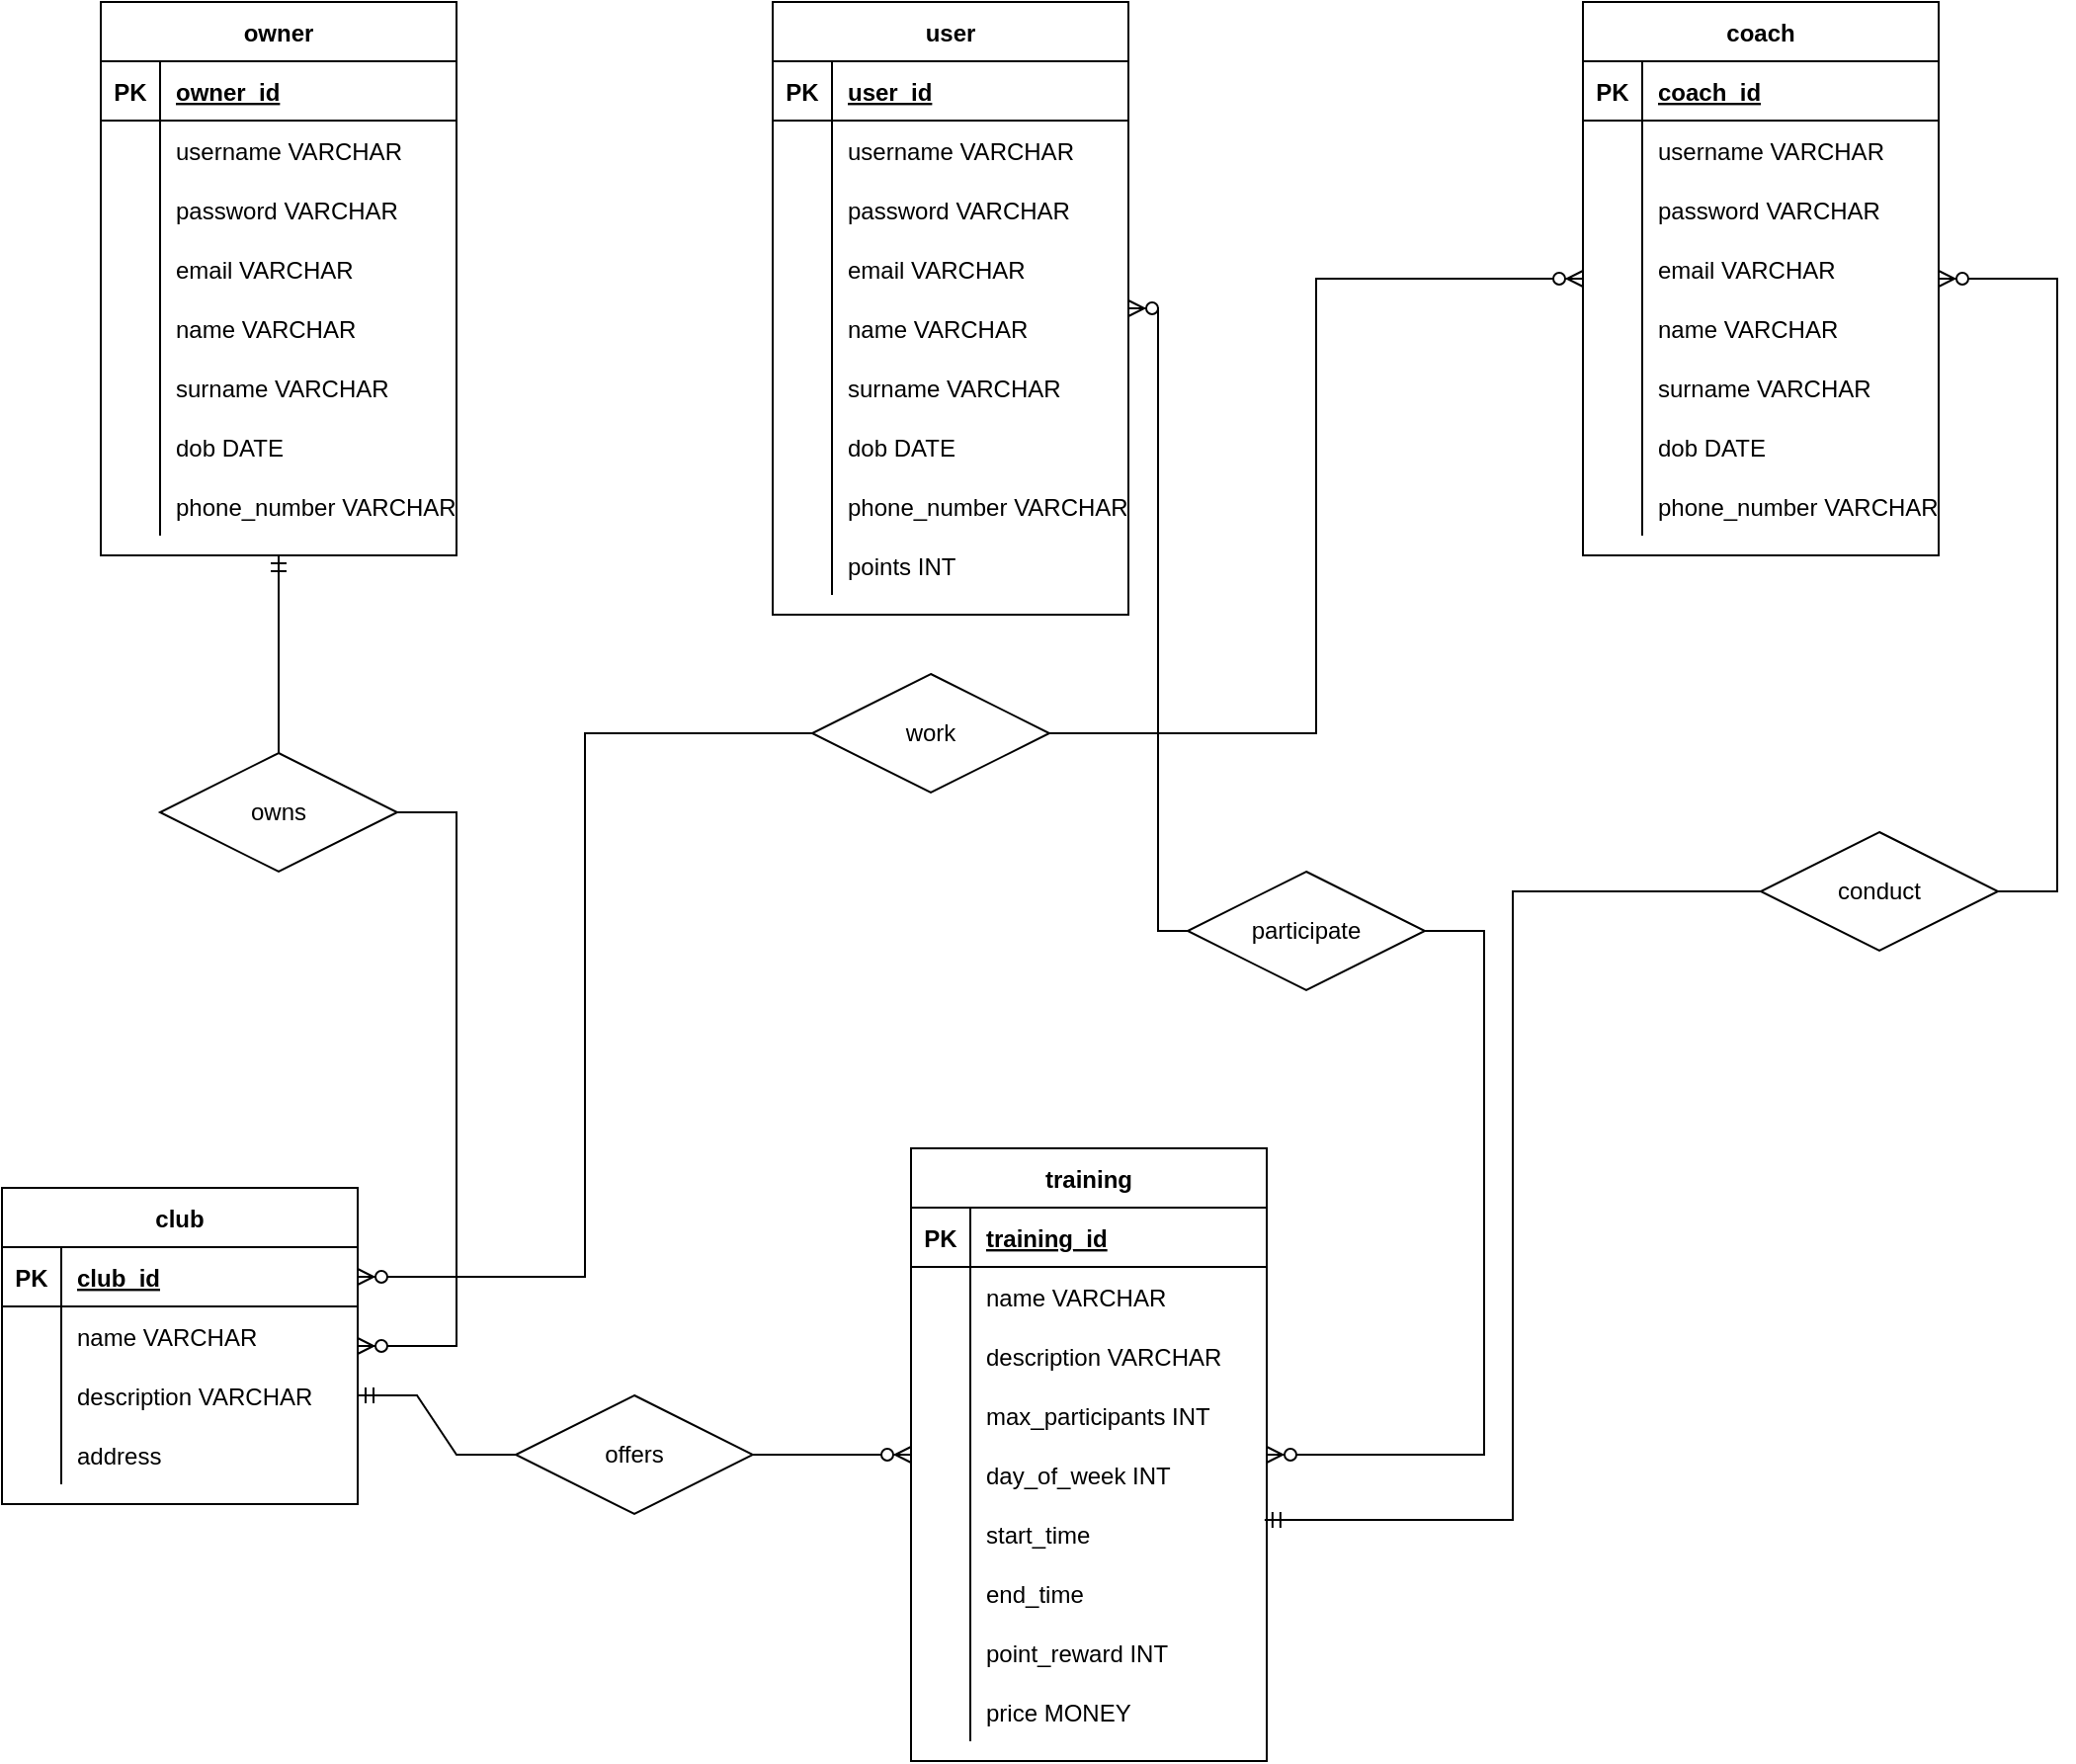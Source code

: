 <mxfile version="15.5.5" type="device"><diagram id="XT_aoFyFNikV9Ym1wOa2" name="Page-1"><mxGraphModel dx="1360" dy="838" grid="1" gridSize="10" guides="1" tooltips="1" connect="1" arrows="1" fold="1" page="1" pageScale="1" pageWidth="850" pageHeight="1100" math="0" shadow="0"><root><mxCell id="0"/><mxCell id="1" parent="0"/><mxCell id="gc47F3q2w0iBrXk4MDJG-104" value="owner" style="shape=table;startSize=30;container=1;collapsible=1;childLayout=tableLayout;fixedRows=1;rowLines=0;fontStyle=1;align=center;resizeLast=1;" vertex="1" parent="1"><mxGeometry x="190" y="100" width="180" height="280" as="geometry"/></mxCell><mxCell id="gc47F3q2w0iBrXk4MDJG-105" value="" style="shape=partialRectangle;collapsible=0;dropTarget=0;pointerEvents=0;fillColor=none;top=0;left=0;bottom=1;right=0;points=[[0,0.5],[1,0.5]];portConstraint=eastwest;" vertex="1" parent="gc47F3q2w0iBrXk4MDJG-104"><mxGeometry y="30" width="180" height="30" as="geometry"/></mxCell><mxCell id="gc47F3q2w0iBrXk4MDJG-106" value="PK" style="shape=partialRectangle;connectable=0;fillColor=none;top=0;left=0;bottom=0;right=0;fontStyle=1;overflow=hidden;" vertex="1" parent="gc47F3q2w0iBrXk4MDJG-105"><mxGeometry width="30" height="30" as="geometry"><mxRectangle width="30" height="30" as="alternateBounds"/></mxGeometry></mxCell><mxCell id="gc47F3q2w0iBrXk4MDJG-107" value="owner_id" style="shape=partialRectangle;connectable=0;fillColor=none;top=0;left=0;bottom=0;right=0;align=left;spacingLeft=6;fontStyle=5;overflow=hidden;" vertex="1" parent="gc47F3q2w0iBrXk4MDJG-105"><mxGeometry x="30" width="150" height="30" as="geometry"><mxRectangle width="150" height="30" as="alternateBounds"/></mxGeometry></mxCell><mxCell id="gc47F3q2w0iBrXk4MDJG-108" value="" style="shape=partialRectangle;collapsible=0;dropTarget=0;pointerEvents=0;fillColor=none;top=0;left=0;bottom=0;right=0;points=[[0,0.5],[1,0.5]];portConstraint=eastwest;" vertex="1" parent="gc47F3q2w0iBrXk4MDJG-104"><mxGeometry y="60" width="180" height="30" as="geometry"/></mxCell><mxCell id="gc47F3q2w0iBrXk4MDJG-109" value="" style="shape=partialRectangle;connectable=0;fillColor=none;top=0;left=0;bottom=0;right=0;editable=1;overflow=hidden;" vertex="1" parent="gc47F3q2w0iBrXk4MDJG-108"><mxGeometry width="30" height="30" as="geometry"><mxRectangle width="30" height="30" as="alternateBounds"/></mxGeometry></mxCell><mxCell id="gc47F3q2w0iBrXk4MDJG-110" value="username VARCHAR" style="shape=partialRectangle;connectable=0;fillColor=none;top=0;left=0;bottom=0;right=0;align=left;spacingLeft=6;overflow=hidden;" vertex="1" parent="gc47F3q2w0iBrXk4MDJG-108"><mxGeometry x="30" width="150" height="30" as="geometry"><mxRectangle width="150" height="30" as="alternateBounds"/></mxGeometry></mxCell><mxCell id="gc47F3q2w0iBrXk4MDJG-111" value="" style="shape=partialRectangle;collapsible=0;dropTarget=0;pointerEvents=0;fillColor=none;top=0;left=0;bottom=0;right=0;points=[[0,0.5],[1,0.5]];portConstraint=eastwest;" vertex="1" parent="gc47F3q2w0iBrXk4MDJG-104"><mxGeometry y="90" width="180" height="30" as="geometry"/></mxCell><mxCell id="gc47F3q2w0iBrXk4MDJG-112" value="" style="shape=partialRectangle;connectable=0;fillColor=none;top=0;left=0;bottom=0;right=0;editable=1;overflow=hidden;" vertex="1" parent="gc47F3q2w0iBrXk4MDJG-111"><mxGeometry width="30" height="30" as="geometry"><mxRectangle width="30" height="30" as="alternateBounds"/></mxGeometry></mxCell><mxCell id="gc47F3q2w0iBrXk4MDJG-113" value="password VARCHAR" style="shape=partialRectangle;connectable=0;fillColor=none;top=0;left=0;bottom=0;right=0;align=left;spacingLeft=6;overflow=hidden;" vertex="1" parent="gc47F3q2w0iBrXk4MDJG-111"><mxGeometry x="30" width="150" height="30" as="geometry"><mxRectangle width="150" height="30" as="alternateBounds"/></mxGeometry></mxCell><mxCell id="gc47F3q2w0iBrXk4MDJG-114" value="" style="shape=partialRectangle;collapsible=0;dropTarget=0;pointerEvents=0;fillColor=none;top=0;left=0;bottom=0;right=0;points=[[0,0.5],[1,0.5]];portConstraint=eastwest;" vertex="1" parent="gc47F3q2w0iBrXk4MDJG-104"><mxGeometry y="120" width="180" height="30" as="geometry"/></mxCell><mxCell id="gc47F3q2w0iBrXk4MDJG-115" value="" style="shape=partialRectangle;connectable=0;fillColor=none;top=0;left=0;bottom=0;right=0;editable=1;overflow=hidden;" vertex="1" parent="gc47F3q2w0iBrXk4MDJG-114"><mxGeometry width="30" height="30" as="geometry"><mxRectangle width="30" height="30" as="alternateBounds"/></mxGeometry></mxCell><mxCell id="gc47F3q2w0iBrXk4MDJG-116" value="email VARCHAR" style="shape=partialRectangle;connectable=0;fillColor=none;top=0;left=0;bottom=0;right=0;align=left;spacingLeft=6;overflow=hidden;" vertex="1" parent="gc47F3q2w0iBrXk4MDJG-114"><mxGeometry x="30" width="150" height="30" as="geometry"><mxRectangle width="150" height="30" as="alternateBounds"/></mxGeometry></mxCell><mxCell id="gc47F3q2w0iBrXk4MDJG-121" style="shape=partialRectangle;collapsible=0;dropTarget=0;pointerEvents=0;fillColor=none;top=0;left=0;bottom=0;right=0;points=[[0,0.5],[1,0.5]];portConstraint=eastwest;" vertex="1" parent="gc47F3q2w0iBrXk4MDJG-104"><mxGeometry y="150" width="180" height="30" as="geometry"/></mxCell><mxCell id="gc47F3q2w0iBrXk4MDJG-122" style="shape=partialRectangle;connectable=0;fillColor=none;top=0;left=0;bottom=0;right=0;editable=1;overflow=hidden;" vertex="1" parent="gc47F3q2w0iBrXk4MDJG-121"><mxGeometry width="30" height="30" as="geometry"><mxRectangle width="30" height="30" as="alternateBounds"/></mxGeometry></mxCell><mxCell id="gc47F3q2w0iBrXk4MDJG-123" value="name VARCHAR" style="shape=partialRectangle;connectable=0;fillColor=none;top=0;left=0;bottom=0;right=0;align=left;spacingLeft=6;overflow=hidden;" vertex="1" parent="gc47F3q2w0iBrXk4MDJG-121"><mxGeometry x="30" width="150" height="30" as="geometry"><mxRectangle width="150" height="30" as="alternateBounds"/></mxGeometry></mxCell><mxCell id="gc47F3q2w0iBrXk4MDJG-124" style="shape=partialRectangle;collapsible=0;dropTarget=0;pointerEvents=0;fillColor=none;top=0;left=0;bottom=0;right=0;points=[[0,0.5],[1,0.5]];portConstraint=eastwest;" vertex="1" parent="gc47F3q2w0iBrXk4MDJG-104"><mxGeometry y="180" width="180" height="30" as="geometry"/></mxCell><mxCell id="gc47F3q2w0iBrXk4MDJG-125" style="shape=partialRectangle;connectable=0;fillColor=none;top=0;left=0;bottom=0;right=0;editable=1;overflow=hidden;" vertex="1" parent="gc47F3q2w0iBrXk4MDJG-124"><mxGeometry width="30" height="30" as="geometry"><mxRectangle width="30" height="30" as="alternateBounds"/></mxGeometry></mxCell><mxCell id="gc47F3q2w0iBrXk4MDJG-126" value="surname VARCHAR" style="shape=partialRectangle;connectable=0;fillColor=none;top=0;left=0;bottom=0;right=0;align=left;spacingLeft=6;overflow=hidden;" vertex="1" parent="gc47F3q2w0iBrXk4MDJG-124"><mxGeometry x="30" width="150" height="30" as="geometry"><mxRectangle width="150" height="30" as="alternateBounds"/></mxGeometry></mxCell><mxCell id="gc47F3q2w0iBrXk4MDJG-127" style="shape=partialRectangle;collapsible=0;dropTarget=0;pointerEvents=0;fillColor=none;top=0;left=0;bottom=0;right=0;points=[[0,0.5],[1,0.5]];portConstraint=eastwest;" vertex="1" parent="gc47F3q2w0iBrXk4MDJG-104"><mxGeometry y="210" width="180" height="30" as="geometry"/></mxCell><mxCell id="gc47F3q2w0iBrXk4MDJG-128" style="shape=partialRectangle;connectable=0;fillColor=none;top=0;left=0;bottom=0;right=0;editable=1;overflow=hidden;" vertex="1" parent="gc47F3q2w0iBrXk4MDJG-127"><mxGeometry width="30" height="30" as="geometry"><mxRectangle width="30" height="30" as="alternateBounds"/></mxGeometry></mxCell><mxCell id="gc47F3q2w0iBrXk4MDJG-129" value="dob DATE" style="shape=partialRectangle;connectable=0;fillColor=none;top=0;left=0;bottom=0;right=0;align=left;spacingLeft=6;overflow=hidden;" vertex="1" parent="gc47F3q2w0iBrXk4MDJG-127"><mxGeometry x="30" width="150" height="30" as="geometry"><mxRectangle width="150" height="30" as="alternateBounds"/></mxGeometry></mxCell><mxCell id="gc47F3q2w0iBrXk4MDJG-130" style="shape=partialRectangle;collapsible=0;dropTarget=0;pointerEvents=0;fillColor=none;top=0;left=0;bottom=0;right=0;points=[[0,0.5],[1,0.5]];portConstraint=eastwest;" vertex="1" parent="gc47F3q2w0iBrXk4MDJG-104"><mxGeometry y="240" width="180" height="30" as="geometry"/></mxCell><mxCell id="gc47F3q2w0iBrXk4MDJG-131" style="shape=partialRectangle;connectable=0;fillColor=none;top=0;left=0;bottom=0;right=0;editable=1;overflow=hidden;" vertex="1" parent="gc47F3q2w0iBrXk4MDJG-130"><mxGeometry width="30" height="30" as="geometry"><mxRectangle width="30" height="30" as="alternateBounds"/></mxGeometry></mxCell><mxCell id="gc47F3q2w0iBrXk4MDJG-132" value="phone_number VARCHAR" style="shape=partialRectangle;connectable=0;fillColor=none;top=0;left=0;bottom=0;right=0;align=left;spacingLeft=6;overflow=hidden;" vertex="1" parent="gc47F3q2w0iBrXk4MDJG-130"><mxGeometry x="30" width="150" height="30" as="geometry"><mxRectangle width="150" height="30" as="alternateBounds"/></mxGeometry></mxCell><mxCell id="gc47F3q2w0iBrXk4MDJG-133" value="user" style="shape=table;startSize=30;container=1;collapsible=1;childLayout=tableLayout;fixedRows=1;rowLines=0;fontStyle=1;align=center;resizeLast=1;" vertex="1" parent="1"><mxGeometry x="530" y="100" width="180" height="310" as="geometry"/></mxCell><mxCell id="gc47F3q2w0iBrXk4MDJG-134" value="" style="shape=partialRectangle;collapsible=0;dropTarget=0;pointerEvents=0;fillColor=none;top=0;left=0;bottom=1;right=0;points=[[0,0.5],[1,0.5]];portConstraint=eastwest;" vertex="1" parent="gc47F3q2w0iBrXk4MDJG-133"><mxGeometry y="30" width="180" height="30" as="geometry"/></mxCell><mxCell id="gc47F3q2w0iBrXk4MDJG-135" value="PK" style="shape=partialRectangle;connectable=0;fillColor=none;top=0;left=0;bottom=0;right=0;fontStyle=1;overflow=hidden;" vertex="1" parent="gc47F3q2w0iBrXk4MDJG-134"><mxGeometry width="30" height="30" as="geometry"><mxRectangle width="30" height="30" as="alternateBounds"/></mxGeometry></mxCell><mxCell id="gc47F3q2w0iBrXk4MDJG-136" value="user_id" style="shape=partialRectangle;connectable=0;fillColor=none;top=0;left=0;bottom=0;right=0;align=left;spacingLeft=6;fontStyle=5;overflow=hidden;" vertex="1" parent="gc47F3q2w0iBrXk4MDJG-134"><mxGeometry x="30" width="150" height="30" as="geometry"><mxRectangle width="150" height="30" as="alternateBounds"/></mxGeometry></mxCell><mxCell id="gc47F3q2w0iBrXk4MDJG-137" value="" style="shape=partialRectangle;collapsible=0;dropTarget=0;pointerEvents=0;fillColor=none;top=0;left=0;bottom=0;right=0;points=[[0,0.5],[1,0.5]];portConstraint=eastwest;" vertex="1" parent="gc47F3q2w0iBrXk4MDJG-133"><mxGeometry y="60" width="180" height="30" as="geometry"/></mxCell><mxCell id="gc47F3q2w0iBrXk4MDJG-138" value="" style="shape=partialRectangle;connectable=0;fillColor=none;top=0;left=0;bottom=0;right=0;editable=1;overflow=hidden;" vertex="1" parent="gc47F3q2w0iBrXk4MDJG-137"><mxGeometry width="30" height="30" as="geometry"><mxRectangle width="30" height="30" as="alternateBounds"/></mxGeometry></mxCell><mxCell id="gc47F3q2w0iBrXk4MDJG-139" value="username VARCHAR" style="shape=partialRectangle;connectable=0;fillColor=none;top=0;left=0;bottom=0;right=0;align=left;spacingLeft=6;overflow=hidden;" vertex="1" parent="gc47F3q2w0iBrXk4MDJG-137"><mxGeometry x="30" width="150" height="30" as="geometry"><mxRectangle width="150" height="30" as="alternateBounds"/></mxGeometry></mxCell><mxCell id="gc47F3q2w0iBrXk4MDJG-140" value="" style="shape=partialRectangle;collapsible=0;dropTarget=0;pointerEvents=0;fillColor=none;top=0;left=0;bottom=0;right=0;points=[[0,0.5],[1,0.5]];portConstraint=eastwest;" vertex="1" parent="gc47F3q2w0iBrXk4MDJG-133"><mxGeometry y="90" width="180" height="30" as="geometry"/></mxCell><mxCell id="gc47F3q2w0iBrXk4MDJG-141" value="" style="shape=partialRectangle;connectable=0;fillColor=none;top=0;left=0;bottom=0;right=0;editable=1;overflow=hidden;" vertex="1" parent="gc47F3q2w0iBrXk4MDJG-140"><mxGeometry width="30" height="30" as="geometry"><mxRectangle width="30" height="30" as="alternateBounds"/></mxGeometry></mxCell><mxCell id="gc47F3q2w0iBrXk4MDJG-142" value="password VARCHAR" style="shape=partialRectangle;connectable=0;fillColor=none;top=0;left=0;bottom=0;right=0;align=left;spacingLeft=6;overflow=hidden;" vertex="1" parent="gc47F3q2w0iBrXk4MDJG-140"><mxGeometry x="30" width="150" height="30" as="geometry"><mxRectangle width="150" height="30" as="alternateBounds"/></mxGeometry></mxCell><mxCell id="gc47F3q2w0iBrXk4MDJG-143" value="" style="shape=partialRectangle;collapsible=0;dropTarget=0;pointerEvents=0;fillColor=none;top=0;left=0;bottom=0;right=0;points=[[0,0.5],[1,0.5]];portConstraint=eastwest;" vertex="1" parent="gc47F3q2w0iBrXk4MDJG-133"><mxGeometry y="120" width="180" height="30" as="geometry"/></mxCell><mxCell id="gc47F3q2w0iBrXk4MDJG-144" value="" style="shape=partialRectangle;connectable=0;fillColor=none;top=0;left=0;bottom=0;right=0;editable=1;overflow=hidden;" vertex="1" parent="gc47F3q2w0iBrXk4MDJG-143"><mxGeometry width="30" height="30" as="geometry"><mxRectangle width="30" height="30" as="alternateBounds"/></mxGeometry></mxCell><mxCell id="gc47F3q2w0iBrXk4MDJG-145" value="email VARCHAR" style="shape=partialRectangle;connectable=0;fillColor=none;top=0;left=0;bottom=0;right=0;align=left;spacingLeft=6;overflow=hidden;" vertex="1" parent="gc47F3q2w0iBrXk4MDJG-143"><mxGeometry x="30" width="150" height="30" as="geometry"><mxRectangle width="150" height="30" as="alternateBounds"/></mxGeometry></mxCell><mxCell id="gc47F3q2w0iBrXk4MDJG-146" style="shape=partialRectangle;collapsible=0;dropTarget=0;pointerEvents=0;fillColor=none;top=0;left=0;bottom=0;right=0;points=[[0,0.5],[1,0.5]];portConstraint=eastwest;" vertex="1" parent="gc47F3q2w0iBrXk4MDJG-133"><mxGeometry y="150" width="180" height="30" as="geometry"/></mxCell><mxCell id="gc47F3q2w0iBrXk4MDJG-147" style="shape=partialRectangle;connectable=0;fillColor=none;top=0;left=0;bottom=0;right=0;editable=1;overflow=hidden;" vertex="1" parent="gc47F3q2w0iBrXk4MDJG-146"><mxGeometry width="30" height="30" as="geometry"><mxRectangle width="30" height="30" as="alternateBounds"/></mxGeometry></mxCell><mxCell id="gc47F3q2w0iBrXk4MDJG-148" value="name VARCHAR" style="shape=partialRectangle;connectable=0;fillColor=none;top=0;left=0;bottom=0;right=0;align=left;spacingLeft=6;overflow=hidden;" vertex="1" parent="gc47F3q2w0iBrXk4MDJG-146"><mxGeometry x="30" width="150" height="30" as="geometry"><mxRectangle width="150" height="30" as="alternateBounds"/></mxGeometry></mxCell><mxCell id="gc47F3q2w0iBrXk4MDJG-149" style="shape=partialRectangle;collapsible=0;dropTarget=0;pointerEvents=0;fillColor=none;top=0;left=0;bottom=0;right=0;points=[[0,0.5],[1,0.5]];portConstraint=eastwest;" vertex="1" parent="gc47F3q2w0iBrXk4MDJG-133"><mxGeometry y="180" width="180" height="30" as="geometry"/></mxCell><mxCell id="gc47F3q2w0iBrXk4MDJG-150" style="shape=partialRectangle;connectable=0;fillColor=none;top=0;left=0;bottom=0;right=0;editable=1;overflow=hidden;" vertex="1" parent="gc47F3q2w0iBrXk4MDJG-149"><mxGeometry width="30" height="30" as="geometry"><mxRectangle width="30" height="30" as="alternateBounds"/></mxGeometry></mxCell><mxCell id="gc47F3q2w0iBrXk4MDJG-151" value="surname VARCHAR" style="shape=partialRectangle;connectable=0;fillColor=none;top=0;left=0;bottom=0;right=0;align=left;spacingLeft=6;overflow=hidden;" vertex="1" parent="gc47F3q2w0iBrXk4MDJG-149"><mxGeometry x="30" width="150" height="30" as="geometry"><mxRectangle width="150" height="30" as="alternateBounds"/></mxGeometry></mxCell><mxCell id="gc47F3q2w0iBrXk4MDJG-152" style="shape=partialRectangle;collapsible=0;dropTarget=0;pointerEvents=0;fillColor=none;top=0;left=0;bottom=0;right=0;points=[[0,0.5],[1,0.5]];portConstraint=eastwest;" vertex="1" parent="gc47F3q2w0iBrXk4MDJG-133"><mxGeometry y="210" width="180" height="30" as="geometry"/></mxCell><mxCell id="gc47F3q2w0iBrXk4MDJG-153" style="shape=partialRectangle;connectable=0;fillColor=none;top=0;left=0;bottom=0;right=0;editable=1;overflow=hidden;" vertex="1" parent="gc47F3q2w0iBrXk4MDJG-152"><mxGeometry width="30" height="30" as="geometry"><mxRectangle width="30" height="30" as="alternateBounds"/></mxGeometry></mxCell><mxCell id="gc47F3q2w0iBrXk4MDJG-154" value="dob DATE" style="shape=partialRectangle;connectable=0;fillColor=none;top=0;left=0;bottom=0;right=0;align=left;spacingLeft=6;overflow=hidden;" vertex="1" parent="gc47F3q2w0iBrXk4MDJG-152"><mxGeometry x="30" width="150" height="30" as="geometry"><mxRectangle width="150" height="30" as="alternateBounds"/></mxGeometry></mxCell><mxCell id="gc47F3q2w0iBrXk4MDJG-155" style="shape=partialRectangle;collapsible=0;dropTarget=0;pointerEvents=0;fillColor=none;top=0;left=0;bottom=0;right=0;points=[[0,0.5],[1,0.5]];portConstraint=eastwest;" vertex="1" parent="gc47F3q2w0iBrXk4MDJG-133"><mxGeometry y="240" width="180" height="30" as="geometry"/></mxCell><mxCell id="gc47F3q2w0iBrXk4MDJG-156" style="shape=partialRectangle;connectable=0;fillColor=none;top=0;left=0;bottom=0;right=0;editable=1;overflow=hidden;" vertex="1" parent="gc47F3q2w0iBrXk4MDJG-155"><mxGeometry width="30" height="30" as="geometry"><mxRectangle width="30" height="30" as="alternateBounds"/></mxGeometry></mxCell><mxCell id="gc47F3q2w0iBrXk4MDJG-157" value="phone_number VARCHAR" style="shape=partialRectangle;connectable=0;fillColor=none;top=0;left=0;bottom=0;right=0;align=left;spacingLeft=6;overflow=hidden;" vertex="1" parent="gc47F3q2w0iBrXk4MDJG-155"><mxGeometry x="30" width="150" height="30" as="geometry"><mxRectangle width="150" height="30" as="alternateBounds"/></mxGeometry></mxCell><mxCell id="gc47F3q2w0iBrXk4MDJG-238" style="shape=partialRectangle;collapsible=0;dropTarget=0;pointerEvents=0;fillColor=none;top=0;left=0;bottom=0;right=0;points=[[0,0.5],[1,0.5]];portConstraint=eastwest;" vertex="1" parent="gc47F3q2w0iBrXk4MDJG-133"><mxGeometry y="270" width="180" height="30" as="geometry"/></mxCell><mxCell id="gc47F3q2w0iBrXk4MDJG-239" style="shape=partialRectangle;connectable=0;fillColor=none;top=0;left=0;bottom=0;right=0;editable=1;overflow=hidden;" vertex="1" parent="gc47F3q2w0iBrXk4MDJG-238"><mxGeometry width="30" height="30" as="geometry"><mxRectangle width="30" height="30" as="alternateBounds"/></mxGeometry></mxCell><mxCell id="gc47F3q2w0iBrXk4MDJG-240" value="points INT" style="shape=partialRectangle;connectable=0;fillColor=none;top=0;left=0;bottom=0;right=0;align=left;spacingLeft=6;overflow=hidden;" vertex="1" parent="gc47F3q2w0iBrXk4MDJG-238"><mxGeometry x="30" width="150" height="30" as="geometry"><mxRectangle width="150" height="30" as="alternateBounds"/></mxGeometry></mxCell><mxCell id="gc47F3q2w0iBrXk4MDJG-158" value="coach" style="shape=table;startSize=30;container=1;collapsible=1;childLayout=tableLayout;fixedRows=1;rowLines=0;fontStyle=1;align=center;resizeLast=1;" vertex="1" parent="1"><mxGeometry x="940" y="100" width="180" height="280" as="geometry"/></mxCell><mxCell id="gc47F3q2w0iBrXk4MDJG-159" value="" style="shape=partialRectangle;collapsible=0;dropTarget=0;pointerEvents=0;fillColor=none;top=0;left=0;bottom=1;right=0;points=[[0,0.5],[1,0.5]];portConstraint=eastwest;" vertex="1" parent="gc47F3q2w0iBrXk4MDJG-158"><mxGeometry y="30" width="180" height="30" as="geometry"/></mxCell><mxCell id="gc47F3q2w0iBrXk4MDJG-160" value="PK" style="shape=partialRectangle;connectable=0;fillColor=none;top=0;left=0;bottom=0;right=0;fontStyle=1;overflow=hidden;" vertex="1" parent="gc47F3q2w0iBrXk4MDJG-159"><mxGeometry width="30" height="30" as="geometry"><mxRectangle width="30" height="30" as="alternateBounds"/></mxGeometry></mxCell><mxCell id="gc47F3q2w0iBrXk4MDJG-161" value="coach_id" style="shape=partialRectangle;connectable=0;fillColor=none;top=0;left=0;bottom=0;right=0;align=left;spacingLeft=6;fontStyle=5;overflow=hidden;" vertex="1" parent="gc47F3q2w0iBrXk4MDJG-159"><mxGeometry x="30" width="150" height="30" as="geometry"><mxRectangle width="150" height="30" as="alternateBounds"/></mxGeometry></mxCell><mxCell id="gc47F3q2w0iBrXk4MDJG-162" value="" style="shape=partialRectangle;collapsible=0;dropTarget=0;pointerEvents=0;fillColor=none;top=0;left=0;bottom=0;right=0;points=[[0,0.5],[1,0.5]];portConstraint=eastwest;" vertex="1" parent="gc47F3q2w0iBrXk4MDJG-158"><mxGeometry y="60" width="180" height="30" as="geometry"/></mxCell><mxCell id="gc47F3q2w0iBrXk4MDJG-163" value="" style="shape=partialRectangle;connectable=0;fillColor=none;top=0;left=0;bottom=0;right=0;editable=1;overflow=hidden;" vertex="1" parent="gc47F3q2w0iBrXk4MDJG-162"><mxGeometry width="30" height="30" as="geometry"><mxRectangle width="30" height="30" as="alternateBounds"/></mxGeometry></mxCell><mxCell id="gc47F3q2w0iBrXk4MDJG-164" value="username VARCHAR" style="shape=partialRectangle;connectable=0;fillColor=none;top=0;left=0;bottom=0;right=0;align=left;spacingLeft=6;overflow=hidden;" vertex="1" parent="gc47F3q2w0iBrXk4MDJG-162"><mxGeometry x="30" width="150" height="30" as="geometry"><mxRectangle width="150" height="30" as="alternateBounds"/></mxGeometry></mxCell><mxCell id="gc47F3q2w0iBrXk4MDJG-165" value="" style="shape=partialRectangle;collapsible=0;dropTarget=0;pointerEvents=0;fillColor=none;top=0;left=0;bottom=0;right=0;points=[[0,0.5],[1,0.5]];portConstraint=eastwest;" vertex="1" parent="gc47F3q2w0iBrXk4MDJG-158"><mxGeometry y="90" width="180" height="30" as="geometry"/></mxCell><mxCell id="gc47F3q2w0iBrXk4MDJG-166" value="" style="shape=partialRectangle;connectable=0;fillColor=none;top=0;left=0;bottom=0;right=0;editable=1;overflow=hidden;" vertex="1" parent="gc47F3q2w0iBrXk4MDJG-165"><mxGeometry width="30" height="30" as="geometry"><mxRectangle width="30" height="30" as="alternateBounds"/></mxGeometry></mxCell><mxCell id="gc47F3q2w0iBrXk4MDJG-167" value="password VARCHAR" style="shape=partialRectangle;connectable=0;fillColor=none;top=0;left=0;bottom=0;right=0;align=left;spacingLeft=6;overflow=hidden;" vertex="1" parent="gc47F3q2w0iBrXk4MDJG-165"><mxGeometry x="30" width="150" height="30" as="geometry"><mxRectangle width="150" height="30" as="alternateBounds"/></mxGeometry></mxCell><mxCell id="gc47F3q2w0iBrXk4MDJG-168" value="" style="shape=partialRectangle;collapsible=0;dropTarget=0;pointerEvents=0;fillColor=none;top=0;left=0;bottom=0;right=0;points=[[0,0.5],[1,0.5]];portConstraint=eastwest;" vertex="1" parent="gc47F3q2w0iBrXk4MDJG-158"><mxGeometry y="120" width="180" height="30" as="geometry"/></mxCell><mxCell id="gc47F3q2w0iBrXk4MDJG-169" value="" style="shape=partialRectangle;connectable=0;fillColor=none;top=0;left=0;bottom=0;right=0;editable=1;overflow=hidden;" vertex="1" parent="gc47F3q2w0iBrXk4MDJG-168"><mxGeometry width="30" height="30" as="geometry"><mxRectangle width="30" height="30" as="alternateBounds"/></mxGeometry></mxCell><mxCell id="gc47F3q2w0iBrXk4MDJG-170" value="email VARCHAR" style="shape=partialRectangle;connectable=0;fillColor=none;top=0;left=0;bottom=0;right=0;align=left;spacingLeft=6;overflow=hidden;" vertex="1" parent="gc47F3q2w0iBrXk4MDJG-168"><mxGeometry x="30" width="150" height="30" as="geometry"><mxRectangle width="150" height="30" as="alternateBounds"/></mxGeometry></mxCell><mxCell id="gc47F3q2w0iBrXk4MDJG-171" style="shape=partialRectangle;collapsible=0;dropTarget=0;pointerEvents=0;fillColor=none;top=0;left=0;bottom=0;right=0;points=[[0,0.5],[1,0.5]];portConstraint=eastwest;" vertex="1" parent="gc47F3q2w0iBrXk4MDJG-158"><mxGeometry y="150" width="180" height="30" as="geometry"/></mxCell><mxCell id="gc47F3q2w0iBrXk4MDJG-172" style="shape=partialRectangle;connectable=0;fillColor=none;top=0;left=0;bottom=0;right=0;editable=1;overflow=hidden;" vertex="1" parent="gc47F3q2w0iBrXk4MDJG-171"><mxGeometry width="30" height="30" as="geometry"><mxRectangle width="30" height="30" as="alternateBounds"/></mxGeometry></mxCell><mxCell id="gc47F3q2w0iBrXk4MDJG-173" value="name VARCHAR" style="shape=partialRectangle;connectable=0;fillColor=none;top=0;left=0;bottom=0;right=0;align=left;spacingLeft=6;overflow=hidden;" vertex="1" parent="gc47F3q2w0iBrXk4MDJG-171"><mxGeometry x="30" width="150" height="30" as="geometry"><mxRectangle width="150" height="30" as="alternateBounds"/></mxGeometry></mxCell><mxCell id="gc47F3q2w0iBrXk4MDJG-174" style="shape=partialRectangle;collapsible=0;dropTarget=0;pointerEvents=0;fillColor=none;top=0;left=0;bottom=0;right=0;points=[[0,0.5],[1,0.5]];portConstraint=eastwest;" vertex="1" parent="gc47F3q2w0iBrXk4MDJG-158"><mxGeometry y="180" width="180" height="30" as="geometry"/></mxCell><mxCell id="gc47F3q2w0iBrXk4MDJG-175" style="shape=partialRectangle;connectable=0;fillColor=none;top=0;left=0;bottom=0;right=0;editable=1;overflow=hidden;" vertex="1" parent="gc47F3q2w0iBrXk4MDJG-174"><mxGeometry width="30" height="30" as="geometry"><mxRectangle width="30" height="30" as="alternateBounds"/></mxGeometry></mxCell><mxCell id="gc47F3q2w0iBrXk4MDJG-176" value="surname VARCHAR" style="shape=partialRectangle;connectable=0;fillColor=none;top=0;left=0;bottom=0;right=0;align=left;spacingLeft=6;overflow=hidden;" vertex="1" parent="gc47F3q2w0iBrXk4MDJG-174"><mxGeometry x="30" width="150" height="30" as="geometry"><mxRectangle width="150" height="30" as="alternateBounds"/></mxGeometry></mxCell><mxCell id="gc47F3q2w0iBrXk4MDJG-177" style="shape=partialRectangle;collapsible=0;dropTarget=0;pointerEvents=0;fillColor=none;top=0;left=0;bottom=0;right=0;points=[[0,0.5],[1,0.5]];portConstraint=eastwest;" vertex="1" parent="gc47F3q2w0iBrXk4MDJG-158"><mxGeometry y="210" width="180" height="30" as="geometry"/></mxCell><mxCell id="gc47F3q2w0iBrXk4MDJG-178" style="shape=partialRectangle;connectable=0;fillColor=none;top=0;left=0;bottom=0;right=0;editable=1;overflow=hidden;" vertex="1" parent="gc47F3q2w0iBrXk4MDJG-177"><mxGeometry width="30" height="30" as="geometry"><mxRectangle width="30" height="30" as="alternateBounds"/></mxGeometry></mxCell><mxCell id="gc47F3q2w0iBrXk4MDJG-179" value="dob DATE" style="shape=partialRectangle;connectable=0;fillColor=none;top=0;left=0;bottom=0;right=0;align=left;spacingLeft=6;overflow=hidden;" vertex="1" parent="gc47F3q2w0iBrXk4MDJG-177"><mxGeometry x="30" width="150" height="30" as="geometry"><mxRectangle width="150" height="30" as="alternateBounds"/></mxGeometry></mxCell><mxCell id="gc47F3q2w0iBrXk4MDJG-180" style="shape=partialRectangle;collapsible=0;dropTarget=0;pointerEvents=0;fillColor=none;top=0;left=0;bottom=0;right=0;points=[[0,0.5],[1,0.5]];portConstraint=eastwest;" vertex="1" parent="gc47F3q2w0iBrXk4MDJG-158"><mxGeometry y="240" width="180" height="30" as="geometry"/></mxCell><mxCell id="gc47F3q2w0iBrXk4MDJG-181" style="shape=partialRectangle;connectable=0;fillColor=none;top=0;left=0;bottom=0;right=0;editable=1;overflow=hidden;" vertex="1" parent="gc47F3q2w0iBrXk4MDJG-180"><mxGeometry width="30" height="30" as="geometry"><mxRectangle width="30" height="30" as="alternateBounds"/></mxGeometry></mxCell><mxCell id="gc47F3q2w0iBrXk4MDJG-182" value="phone_number VARCHAR" style="shape=partialRectangle;connectable=0;fillColor=none;top=0;left=0;bottom=0;right=0;align=left;spacingLeft=6;overflow=hidden;" vertex="1" parent="gc47F3q2w0iBrXk4MDJG-180"><mxGeometry x="30" width="150" height="30" as="geometry"><mxRectangle width="150" height="30" as="alternateBounds"/></mxGeometry></mxCell><mxCell id="gc47F3q2w0iBrXk4MDJG-183" value="club" style="shape=table;startSize=30;container=1;collapsible=1;childLayout=tableLayout;fixedRows=1;rowLines=0;fontStyle=1;align=center;resizeLast=1;" vertex="1" parent="1"><mxGeometry x="140" y="700" width="180" height="160" as="geometry"/></mxCell><mxCell id="gc47F3q2w0iBrXk4MDJG-184" value="" style="shape=partialRectangle;collapsible=0;dropTarget=0;pointerEvents=0;fillColor=none;top=0;left=0;bottom=1;right=0;points=[[0,0.5],[1,0.5]];portConstraint=eastwest;" vertex="1" parent="gc47F3q2w0iBrXk4MDJG-183"><mxGeometry y="30" width="180" height="30" as="geometry"/></mxCell><mxCell id="gc47F3q2w0iBrXk4MDJG-185" value="PK" style="shape=partialRectangle;connectable=0;fillColor=none;top=0;left=0;bottom=0;right=0;fontStyle=1;overflow=hidden;" vertex="1" parent="gc47F3q2w0iBrXk4MDJG-184"><mxGeometry width="30" height="30" as="geometry"><mxRectangle width="30" height="30" as="alternateBounds"/></mxGeometry></mxCell><mxCell id="gc47F3q2w0iBrXk4MDJG-186" value="club_id" style="shape=partialRectangle;connectable=0;fillColor=none;top=0;left=0;bottom=0;right=0;align=left;spacingLeft=6;fontStyle=5;overflow=hidden;" vertex="1" parent="gc47F3q2w0iBrXk4MDJG-184"><mxGeometry x="30" width="150" height="30" as="geometry"><mxRectangle width="150" height="30" as="alternateBounds"/></mxGeometry></mxCell><mxCell id="gc47F3q2w0iBrXk4MDJG-187" value="" style="shape=partialRectangle;collapsible=0;dropTarget=0;pointerEvents=0;fillColor=none;top=0;left=0;bottom=0;right=0;points=[[0,0.5],[1,0.5]];portConstraint=eastwest;" vertex="1" parent="gc47F3q2w0iBrXk4MDJG-183"><mxGeometry y="60" width="180" height="30" as="geometry"/></mxCell><mxCell id="gc47F3q2w0iBrXk4MDJG-188" value="" style="shape=partialRectangle;connectable=0;fillColor=none;top=0;left=0;bottom=0;right=0;editable=1;overflow=hidden;" vertex="1" parent="gc47F3q2w0iBrXk4MDJG-187"><mxGeometry width="30" height="30" as="geometry"><mxRectangle width="30" height="30" as="alternateBounds"/></mxGeometry></mxCell><mxCell id="gc47F3q2w0iBrXk4MDJG-189" value="name VARCHAR" style="shape=partialRectangle;connectable=0;fillColor=none;top=0;left=0;bottom=0;right=0;align=left;spacingLeft=6;overflow=hidden;" vertex="1" parent="gc47F3q2w0iBrXk4MDJG-187"><mxGeometry x="30" width="150" height="30" as="geometry"><mxRectangle width="150" height="30" as="alternateBounds"/></mxGeometry></mxCell><mxCell id="gc47F3q2w0iBrXk4MDJG-190" value="" style="shape=partialRectangle;collapsible=0;dropTarget=0;pointerEvents=0;fillColor=none;top=0;left=0;bottom=0;right=0;points=[[0,0.5],[1,0.5]];portConstraint=eastwest;" vertex="1" parent="gc47F3q2w0iBrXk4MDJG-183"><mxGeometry y="90" width="180" height="30" as="geometry"/></mxCell><mxCell id="gc47F3q2w0iBrXk4MDJG-191" value="" style="shape=partialRectangle;connectable=0;fillColor=none;top=0;left=0;bottom=0;right=0;editable=1;overflow=hidden;" vertex="1" parent="gc47F3q2w0iBrXk4MDJG-190"><mxGeometry width="30" height="30" as="geometry"><mxRectangle width="30" height="30" as="alternateBounds"/></mxGeometry></mxCell><mxCell id="gc47F3q2w0iBrXk4MDJG-192" value="description VARCHAR" style="shape=partialRectangle;connectable=0;fillColor=none;top=0;left=0;bottom=0;right=0;align=left;spacingLeft=6;overflow=hidden;" vertex="1" parent="gc47F3q2w0iBrXk4MDJG-190"><mxGeometry x="30" width="150" height="30" as="geometry"><mxRectangle width="150" height="30" as="alternateBounds"/></mxGeometry></mxCell><mxCell id="gc47F3q2w0iBrXk4MDJG-193" value="" style="shape=partialRectangle;collapsible=0;dropTarget=0;pointerEvents=0;fillColor=none;top=0;left=0;bottom=0;right=0;points=[[0,0.5],[1,0.5]];portConstraint=eastwest;" vertex="1" parent="gc47F3q2w0iBrXk4MDJG-183"><mxGeometry y="120" width="180" height="30" as="geometry"/></mxCell><mxCell id="gc47F3q2w0iBrXk4MDJG-194" value="" style="shape=partialRectangle;connectable=0;fillColor=none;top=0;left=0;bottom=0;right=0;editable=1;overflow=hidden;" vertex="1" parent="gc47F3q2w0iBrXk4MDJG-193"><mxGeometry width="30" height="30" as="geometry"><mxRectangle width="30" height="30" as="alternateBounds"/></mxGeometry></mxCell><mxCell id="gc47F3q2w0iBrXk4MDJG-195" value="address" style="shape=partialRectangle;connectable=0;fillColor=none;top=0;left=0;bottom=0;right=0;align=left;spacingLeft=6;overflow=hidden;" vertex="1" parent="gc47F3q2w0iBrXk4MDJG-193"><mxGeometry x="30" width="150" height="30" as="geometry"><mxRectangle width="150" height="30" as="alternateBounds"/></mxGeometry></mxCell><mxCell id="gc47F3q2w0iBrXk4MDJG-196" value="owns" style="shape=rhombus;perimeter=rhombusPerimeter;whiteSpace=wrap;html=1;align=center;" vertex="1" parent="1"><mxGeometry x="220" y="480" width="120" height="60" as="geometry"/></mxCell><mxCell id="gc47F3q2w0iBrXk4MDJG-198" value="" style="edgeStyle=entityRelationEdgeStyle;fontSize=12;html=1;endArrow=ERzeroToMany;endFill=1;rounded=0;" edge="1" parent="1" source="gc47F3q2w0iBrXk4MDJG-196" target="gc47F3q2w0iBrXk4MDJG-183"><mxGeometry width="100" height="100" relative="1" as="geometry"><mxPoint x="580" y="560" as="sourcePoint"/><mxPoint x="680" y="460" as="targetPoint"/></mxGeometry></mxCell><mxCell id="gc47F3q2w0iBrXk4MDJG-202" value="training" style="shape=table;startSize=30;container=1;collapsible=1;childLayout=tableLayout;fixedRows=1;rowLines=0;fontStyle=1;align=center;resizeLast=1;" vertex="1" parent="1"><mxGeometry x="600" y="680" width="180" height="310" as="geometry"/></mxCell><mxCell id="gc47F3q2w0iBrXk4MDJG-203" value="" style="shape=partialRectangle;collapsible=0;dropTarget=0;pointerEvents=0;fillColor=none;top=0;left=0;bottom=1;right=0;points=[[0,0.5],[1,0.5]];portConstraint=eastwest;" vertex="1" parent="gc47F3q2w0iBrXk4MDJG-202"><mxGeometry y="30" width="180" height="30" as="geometry"/></mxCell><mxCell id="gc47F3q2w0iBrXk4MDJG-204" value="PK" style="shape=partialRectangle;connectable=0;fillColor=none;top=0;left=0;bottom=0;right=0;fontStyle=1;overflow=hidden;" vertex="1" parent="gc47F3q2w0iBrXk4MDJG-203"><mxGeometry width="30" height="30" as="geometry"><mxRectangle width="30" height="30" as="alternateBounds"/></mxGeometry></mxCell><mxCell id="gc47F3q2w0iBrXk4MDJG-205" value="training_id" style="shape=partialRectangle;connectable=0;fillColor=none;top=0;left=0;bottom=0;right=0;align=left;spacingLeft=6;fontStyle=5;overflow=hidden;" vertex="1" parent="gc47F3q2w0iBrXk4MDJG-203"><mxGeometry x="30" width="150" height="30" as="geometry"><mxRectangle width="150" height="30" as="alternateBounds"/></mxGeometry></mxCell><mxCell id="gc47F3q2w0iBrXk4MDJG-206" value="" style="shape=partialRectangle;collapsible=0;dropTarget=0;pointerEvents=0;fillColor=none;top=0;left=0;bottom=0;right=0;points=[[0,0.5],[1,0.5]];portConstraint=eastwest;" vertex="1" parent="gc47F3q2w0iBrXk4MDJG-202"><mxGeometry y="60" width="180" height="30" as="geometry"/></mxCell><mxCell id="gc47F3q2w0iBrXk4MDJG-207" value="" style="shape=partialRectangle;connectable=0;fillColor=none;top=0;left=0;bottom=0;right=0;editable=1;overflow=hidden;" vertex="1" parent="gc47F3q2w0iBrXk4MDJG-206"><mxGeometry width="30" height="30" as="geometry"><mxRectangle width="30" height="30" as="alternateBounds"/></mxGeometry></mxCell><mxCell id="gc47F3q2w0iBrXk4MDJG-208" value="name VARCHAR" style="shape=partialRectangle;connectable=0;fillColor=none;top=0;left=0;bottom=0;right=0;align=left;spacingLeft=6;overflow=hidden;" vertex="1" parent="gc47F3q2w0iBrXk4MDJG-206"><mxGeometry x="30" width="150" height="30" as="geometry"><mxRectangle width="150" height="30" as="alternateBounds"/></mxGeometry></mxCell><mxCell id="gc47F3q2w0iBrXk4MDJG-209" value="" style="shape=partialRectangle;collapsible=0;dropTarget=0;pointerEvents=0;fillColor=none;top=0;left=0;bottom=0;right=0;points=[[0,0.5],[1,0.5]];portConstraint=eastwest;" vertex="1" parent="gc47F3q2w0iBrXk4MDJG-202"><mxGeometry y="90" width="180" height="30" as="geometry"/></mxCell><mxCell id="gc47F3q2w0iBrXk4MDJG-210" value="" style="shape=partialRectangle;connectable=0;fillColor=none;top=0;left=0;bottom=0;right=0;editable=1;overflow=hidden;" vertex="1" parent="gc47F3q2w0iBrXk4MDJG-209"><mxGeometry width="30" height="30" as="geometry"><mxRectangle width="30" height="30" as="alternateBounds"/></mxGeometry></mxCell><mxCell id="gc47F3q2w0iBrXk4MDJG-211" value="description VARCHAR" style="shape=partialRectangle;connectable=0;fillColor=none;top=0;left=0;bottom=0;right=0;align=left;spacingLeft=6;overflow=hidden;" vertex="1" parent="gc47F3q2w0iBrXk4MDJG-209"><mxGeometry x="30" width="150" height="30" as="geometry"><mxRectangle width="150" height="30" as="alternateBounds"/></mxGeometry></mxCell><mxCell id="gc47F3q2w0iBrXk4MDJG-212" value="" style="shape=partialRectangle;collapsible=0;dropTarget=0;pointerEvents=0;fillColor=none;top=0;left=0;bottom=0;right=0;points=[[0,0.5],[1,0.5]];portConstraint=eastwest;" vertex="1" parent="gc47F3q2w0iBrXk4MDJG-202"><mxGeometry y="120" width="180" height="30" as="geometry"/></mxCell><mxCell id="gc47F3q2w0iBrXk4MDJG-213" value="" style="shape=partialRectangle;connectable=0;fillColor=none;top=0;left=0;bottom=0;right=0;editable=1;overflow=hidden;" vertex="1" parent="gc47F3q2w0iBrXk4MDJG-212"><mxGeometry width="30" height="30" as="geometry"><mxRectangle width="30" height="30" as="alternateBounds"/></mxGeometry></mxCell><mxCell id="gc47F3q2w0iBrXk4MDJG-214" value="max_participants INT" style="shape=partialRectangle;connectable=0;fillColor=none;top=0;left=0;bottom=0;right=0;align=left;spacingLeft=6;overflow=hidden;" vertex="1" parent="gc47F3q2w0iBrXk4MDJG-212"><mxGeometry x="30" width="150" height="30" as="geometry"><mxRectangle width="150" height="30" as="alternateBounds"/></mxGeometry></mxCell><mxCell id="gc47F3q2w0iBrXk4MDJG-215" style="shape=partialRectangle;collapsible=0;dropTarget=0;pointerEvents=0;fillColor=none;top=0;left=0;bottom=0;right=0;points=[[0,0.5],[1,0.5]];portConstraint=eastwest;" vertex="1" parent="gc47F3q2w0iBrXk4MDJG-202"><mxGeometry y="150" width="180" height="30" as="geometry"/></mxCell><mxCell id="gc47F3q2w0iBrXk4MDJG-216" style="shape=partialRectangle;connectable=0;fillColor=none;top=0;left=0;bottom=0;right=0;editable=1;overflow=hidden;" vertex="1" parent="gc47F3q2w0iBrXk4MDJG-215"><mxGeometry width="30" height="30" as="geometry"><mxRectangle width="30" height="30" as="alternateBounds"/></mxGeometry></mxCell><mxCell id="gc47F3q2w0iBrXk4MDJG-217" value="day_of_week INT" style="shape=partialRectangle;connectable=0;fillColor=none;top=0;left=0;bottom=0;right=0;align=left;spacingLeft=6;overflow=hidden;" vertex="1" parent="gc47F3q2w0iBrXk4MDJG-215"><mxGeometry x="30" width="150" height="30" as="geometry"><mxRectangle width="150" height="30" as="alternateBounds"/></mxGeometry></mxCell><mxCell id="gc47F3q2w0iBrXk4MDJG-218" style="shape=partialRectangle;collapsible=0;dropTarget=0;pointerEvents=0;fillColor=none;top=0;left=0;bottom=0;right=0;points=[[0,0.5],[1,0.5]];portConstraint=eastwest;" vertex="1" parent="gc47F3q2w0iBrXk4MDJG-202"><mxGeometry y="180" width="180" height="30" as="geometry"/></mxCell><mxCell id="gc47F3q2w0iBrXk4MDJG-219" style="shape=partialRectangle;connectable=0;fillColor=none;top=0;left=0;bottom=0;right=0;editable=1;overflow=hidden;" vertex="1" parent="gc47F3q2w0iBrXk4MDJG-218"><mxGeometry width="30" height="30" as="geometry"><mxRectangle width="30" height="30" as="alternateBounds"/></mxGeometry></mxCell><mxCell id="gc47F3q2w0iBrXk4MDJG-220" value="start_time" style="shape=partialRectangle;connectable=0;fillColor=none;top=0;left=0;bottom=0;right=0;align=left;spacingLeft=6;overflow=hidden;" vertex="1" parent="gc47F3q2w0iBrXk4MDJG-218"><mxGeometry x="30" width="150" height="30" as="geometry"><mxRectangle width="150" height="30" as="alternateBounds"/></mxGeometry></mxCell><mxCell id="gc47F3q2w0iBrXk4MDJG-221" style="shape=partialRectangle;collapsible=0;dropTarget=0;pointerEvents=0;fillColor=none;top=0;left=0;bottom=0;right=0;points=[[0,0.5],[1,0.5]];portConstraint=eastwest;" vertex="1" parent="gc47F3q2w0iBrXk4MDJG-202"><mxGeometry y="210" width="180" height="30" as="geometry"/></mxCell><mxCell id="gc47F3q2w0iBrXk4MDJG-222" style="shape=partialRectangle;connectable=0;fillColor=none;top=0;left=0;bottom=0;right=0;editable=1;overflow=hidden;" vertex="1" parent="gc47F3q2w0iBrXk4MDJG-221"><mxGeometry width="30" height="30" as="geometry"><mxRectangle width="30" height="30" as="alternateBounds"/></mxGeometry></mxCell><mxCell id="gc47F3q2w0iBrXk4MDJG-223" value="end_time" style="shape=partialRectangle;connectable=0;fillColor=none;top=0;left=0;bottom=0;right=0;align=left;spacingLeft=6;overflow=hidden;" vertex="1" parent="gc47F3q2w0iBrXk4MDJG-221"><mxGeometry x="30" width="150" height="30" as="geometry"><mxRectangle width="150" height="30" as="alternateBounds"/></mxGeometry></mxCell><mxCell id="gc47F3q2w0iBrXk4MDJG-235" style="shape=partialRectangle;collapsible=0;dropTarget=0;pointerEvents=0;fillColor=none;top=0;left=0;bottom=0;right=0;points=[[0,0.5],[1,0.5]];portConstraint=eastwest;" vertex="1" parent="gc47F3q2w0iBrXk4MDJG-202"><mxGeometry y="240" width="180" height="30" as="geometry"/></mxCell><mxCell id="gc47F3q2w0iBrXk4MDJG-236" style="shape=partialRectangle;connectable=0;fillColor=none;top=0;left=0;bottom=0;right=0;editable=1;overflow=hidden;" vertex="1" parent="gc47F3q2w0iBrXk4MDJG-235"><mxGeometry width="30" height="30" as="geometry"><mxRectangle width="30" height="30" as="alternateBounds"/></mxGeometry></mxCell><mxCell id="gc47F3q2w0iBrXk4MDJG-237" value="point_reward INT" style="shape=partialRectangle;connectable=0;fillColor=none;top=0;left=0;bottom=0;right=0;align=left;spacingLeft=6;overflow=hidden;" vertex="1" parent="gc47F3q2w0iBrXk4MDJG-235"><mxGeometry x="30" width="150" height="30" as="geometry"><mxRectangle width="150" height="30" as="alternateBounds"/></mxGeometry></mxCell><mxCell id="gc47F3q2w0iBrXk4MDJG-241" style="shape=partialRectangle;collapsible=0;dropTarget=0;pointerEvents=0;fillColor=none;top=0;left=0;bottom=0;right=0;points=[[0,0.5],[1,0.5]];portConstraint=eastwest;" vertex="1" parent="gc47F3q2w0iBrXk4MDJG-202"><mxGeometry y="270" width="180" height="30" as="geometry"/></mxCell><mxCell id="gc47F3q2w0iBrXk4MDJG-242" style="shape=partialRectangle;connectable=0;fillColor=none;top=0;left=0;bottom=0;right=0;editable=1;overflow=hidden;" vertex="1" parent="gc47F3q2w0iBrXk4MDJG-241"><mxGeometry width="30" height="30" as="geometry"><mxRectangle width="30" height="30" as="alternateBounds"/></mxGeometry></mxCell><mxCell id="gc47F3q2w0iBrXk4MDJG-243" value="price MONEY" style="shape=partialRectangle;connectable=0;fillColor=none;top=0;left=0;bottom=0;right=0;align=left;spacingLeft=6;overflow=hidden;" vertex="1" parent="gc47F3q2w0iBrXk4MDJG-241"><mxGeometry x="30" width="150" height="30" as="geometry"><mxRectangle width="150" height="30" as="alternateBounds"/></mxGeometry></mxCell><mxCell id="gc47F3q2w0iBrXk4MDJG-224" value="participate" style="shape=rhombus;perimeter=rhombusPerimeter;whiteSpace=wrap;html=1;align=center;" vertex="1" parent="1"><mxGeometry x="740" y="540" width="120" height="60" as="geometry"/></mxCell><mxCell id="gc47F3q2w0iBrXk4MDJG-225" value="" style="fontSize=12;html=1;endArrow=ERmandOne;rounded=0;exitX=0.5;exitY=0;exitDx=0;exitDy=0;entryX=0.5;entryY=1;entryDx=0;entryDy=0;" edge="1" parent="1" source="gc47F3q2w0iBrXk4MDJG-196" target="gc47F3q2w0iBrXk4MDJG-104"><mxGeometry width="100" height="100" relative="1" as="geometry"><mxPoint x="350" y="450" as="sourcePoint"/><mxPoint x="450" y="350" as="targetPoint"/></mxGeometry></mxCell><mxCell id="gc47F3q2w0iBrXk4MDJG-226" value="" style="fontSize=12;html=1;endArrow=ERzeroToMany;endFill=1;rounded=0;exitX=0;exitY=0.5;exitDx=0;exitDy=0;edgeStyle=elbowEdgeStyle;" edge="1" parent="1" source="gc47F3q2w0iBrXk4MDJG-224" target="gc47F3q2w0iBrXk4MDJG-133"><mxGeometry width="100" height="100" relative="1" as="geometry"><mxPoint x="580" y="560" as="sourcePoint"/><mxPoint x="680" y="460" as="targetPoint"/></mxGeometry></mxCell><mxCell id="gc47F3q2w0iBrXk4MDJG-227" value="" style="edgeStyle=entityRelationEdgeStyle;fontSize=12;html=1;endArrow=ERzeroToMany;endFill=1;rounded=0;" edge="1" parent="1" source="gc47F3q2w0iBrXk4MDJG-224" target="gc47F3q2w0iBrXk4MDJG-202"><mxGeometry width="100" height="100" relative="1" as="geometry"><mxPoint x="580" y="650" as="sourcePoint"/><mxPoint x="680" y="550" as="targetPoint"/></mxGeometry></mxCell><mxCell id="gc47F3q2w0iBrXk4MDJG-228" value="conduct" style="shape=rhombus;perimeter=rhombusPerimeter;whiteSpace=wrap;html=1;align=center;" vertex="1" parent="1"><mxGeometry x="1030" y="520" width="120" height="60" as="geometry"/></mxCell><mxCell id="gc47F3q2w0iBrXk4MDJG-230" value="" style="edgeStyle=entityRelationEdgeStyle;fontSize=12;html=1;endArrow=ERzeroToMany;endFill=1;rounded=0;" edge="1" parent="1" source="gc47F3q2w0iBrXk4MDJG-228" target="gc47F3q2w0iBrXk4MDJG-158"><mxGeometry width="100" height="100" relative="1" as="geometry"><mxPoint x="930" y="510" as="sourcePoint"/><mxPoint x="1030" y="410" as="targetPoint"/></mxGeometry></mxCell><mxCell id="gc47F3q2w0iBrXk4MDJG-231" value="" style="edgeStyle=elbowEdgeStyle;fontSize=12;html=1;endArrow=ERmandOne;rounded=0;entryX=0.994;entryY=0.267;entryDx=0;entryDy=0;entryPerimeter=0;" edge="1" parent="1" source="gc47F3q2w0iBrXk4MDJG-228" target="gc47F3q2w0iBrXk4MDJG-218"><mxGeometry width="100" height="100" relative="1" as="geometry"><mxPoint x="1100" y="880" as="sourcePoint"/><mxPoint x="1020" y="600" as="targetPoint"/></mxGeometry></mxCell><mxCell id="gc47F3q2w0iBrXk4MDJG-232" value="offers" style="shape=rhombus;perimeter=rhombusPerimeter;whiteSpace=wrap;html=1;align=center;" vertex="1" parent="1"><mxGeometry x="400" y="805" width="120" height="60" as="geometry"/></mxCell><mxCell id="gc47F3q2w0iBrXk4MDJG-233" value="" style="edgeStyle=entityRelationEdgeStyle;fontSize=12;html=1;endArrow=ERzeroToMany;endFill=1;rounded=0;" edge="1" parent="1" source="gc47F3q2w0iBrXk4MDJG-232" target="gc47F3q2w0iBrXk4MDJG-202"><mxGeometry width="100" height="100" relative="1" as="geometry"><mxPoint x="580" y="650" as="sourcePoint"/><mxPoint x="680" y="550" as="targetPoint"/></mxGeometry></mxCell><mxCell id="gc47F3q2w0iBrXk4MDJG-234" value="" style="edgeStyle=entityRelationEdgeStyle;fontSize=12;html=1;endArrow=ERmandOne;rounded=0;exitX=0;exitY=0.5;exitDx=0;exitDy=0;" edge="1" parent="1" source="gc47F3q2w0iBrXk4MDJG-232" target="gc47F3q2w0iBrXk4MDJG-190"><mxGeometry width="100" height="100" relative="1" as="geometry"><mxPoint x="580" y="650" as="sourcePoint"/><mxPoint x="680" y="550" as="targetPoint"/></mxGeometry></mxCell><mxCell id="gc47F3q2w0iBrXk4MDJG-244" value="work" style="shape=rhombus;perimeter=rhombusPerimeter;whiteSpace=wrap;html=1;align=center;" vertex="1" parent="1"><mxGeometry x="550" y="440" width="120" height="60" as="geometry"/></mxCell><mxCell id="gc47F3q2w0iBrXk4MDJG-245" value="" style="edgeStyle=elbowEdgeStyle;fontSize=12;html=1;endArrow=ERzeroToMany;endFill=1;rounded=0;" edge="1" parent="1" source="gc47F3q2w0iBrXk4MDJG-244" target="gc47F3q2w0iBrXk4MDJG-158"><mxGeometry width="100" height="100" relative="1" as="geometry"><mxPoint x="580" y="550" as="sourcePoint"/><mxPoint x="680" y="450" as="targetPoint"/></mxGeometry></mxCell><mxCell id="gc47F3q2w0iBrXk4MDJG-246" value="" style="edgeStyle=elbowEdgeStyle;fontSize=12;html=1;endArrow=ERzeroToMany;endFill=1;rounded=0;" edge="1" parent="1" source="gc47F3q2w0iBrXk4MDJG-244" target="gc47F3q2w0iBrXk4MDJG-184"><mxGeometry width="100" height="100" relative="1" as="geometry"><mxPoint x="580" y="550" as="sourcePoint"/><mxPoint x="680" y="450" as="targetPoint"/></mxGeometry></mxCell></root></mxGraphModel></diagram></mxfile>